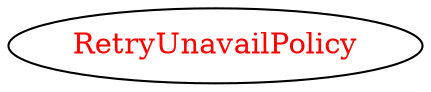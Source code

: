 digraph dependencyGraph {
 concentrate=true;
 ranksep="2.0";
 rankdir="LR"; 
 splines="ortho";
"RetryUnavailPolicy" [fontcolor="red"];
}